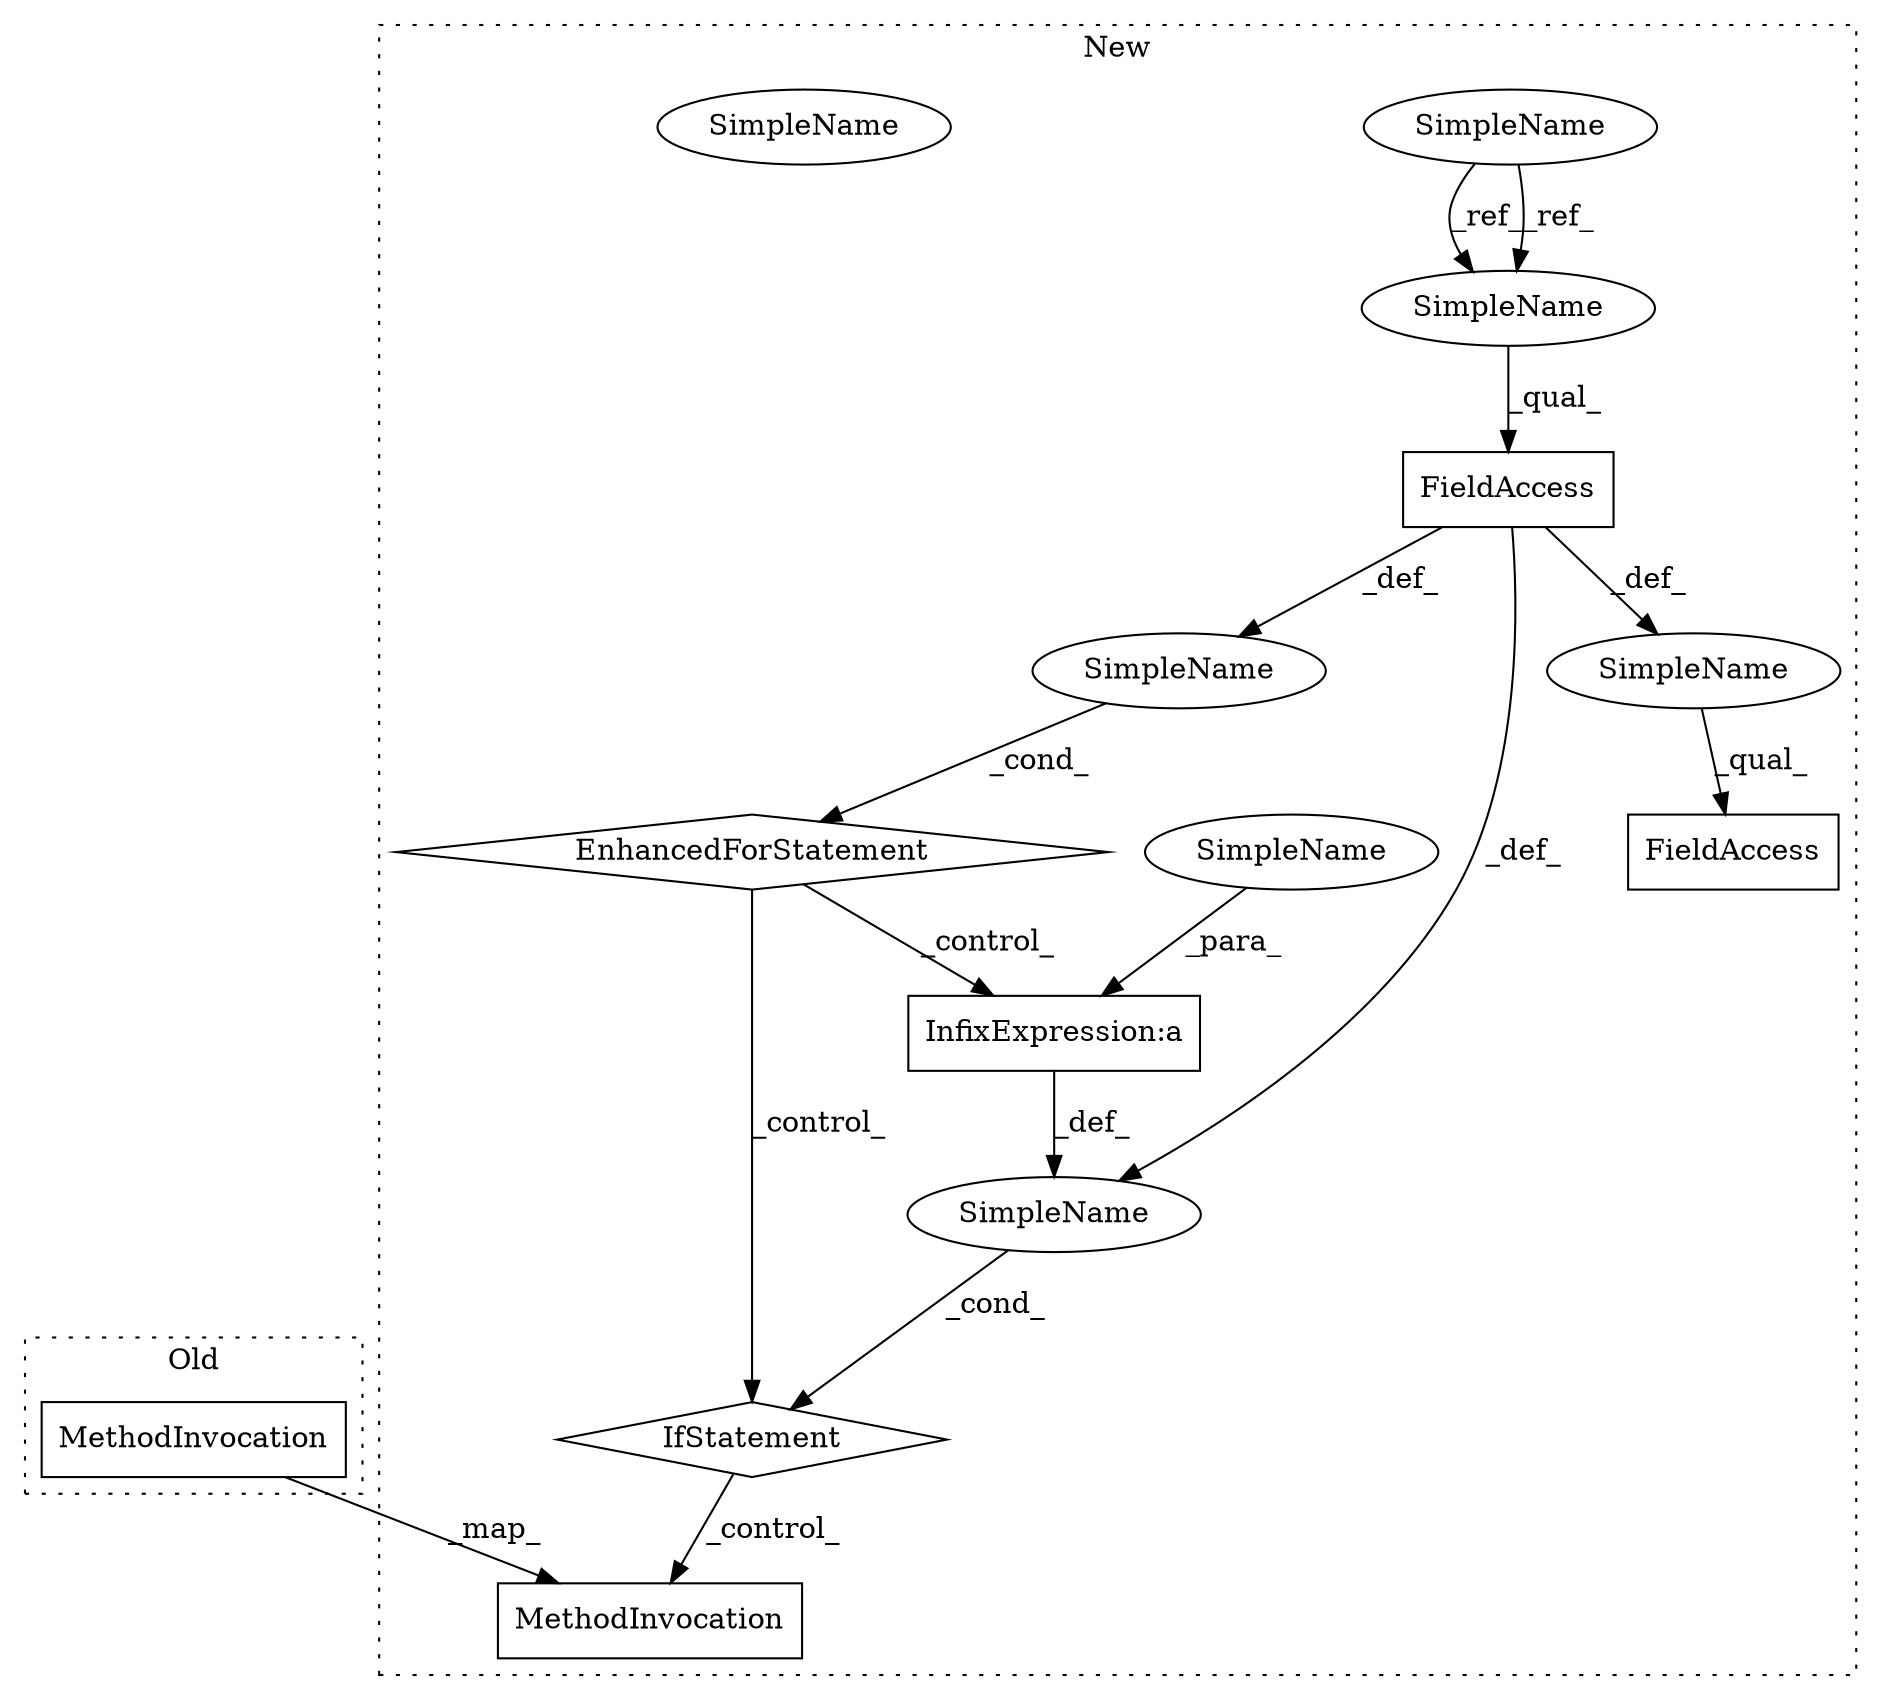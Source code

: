 digraph G {
subgraph cluster0 {
4 [label="MethodInvocation" a="32" s="7884,7904" l="9,1" shape="box"];
label = "Old";
style="dotted";
}
subgraph cluster1 {
1 [label="FieldAccess" a="22" s="8865" l="23" shape="box"];
2 [label="FieldAccess" a="22" s="8908" l="21" shape="box"];
3 [label="IfStatement" a="25" s="8898,8983" l="10,2" shape="diamond"];
5 [label="MethodInvocation" a="32" s="9218,9275" l="9,1" shape="box"];
6 [label="SimpleName" a="42" s="8494" l="4" shape="ellipse"];
7 [label="SimpleName" a="42" s="8854" l="8" shape="ellipse"];
8 [label="SimpleName" a="42" s="" l="" shape="ellipse"];
9 [label="SimpleName" a="42" s="" l="" shape="ellipse"];
10 [label="SimpleName" a="42" s="8865" l="4" shape="ellipse"];
11 [label="SimpleName" a="42" s="" l="" shape="ellipse"];
12 [label="SimpleName" a="42" s="8865" l="4" shape="ellipse"];
13 [label="EnhancedForStatement" a="70" s="8794,8888" l="53,2" shape="diamond"];
14 [label="InfixExpression:a" a="27" s="8959" l="3" shape="box"];
label = "New";
style="dotted";
}
1 -> 9 [label="_def_"];
1 -> 7 [label="_def_"];
1 -> 11 [label="_def_"];
3 -> 5 [label="_control_"];
4 -> 5 [label="_map_"];
6 -> 12 [label="_ref_"];
6 -> 12 [label="_ref_"];
7 -> 13 [label="_cond_"];
8 -> 14 [label="_para_"];
9 -> 3 [label="_cond_"];
11 -> 2 [label="_qual_"];
12 -> 1 [label="_qual_"];
13 -> 3 [label="_control_"];
13 -> 14 [label="_control_"];
14 -> 9 [label="_def_"];
}
